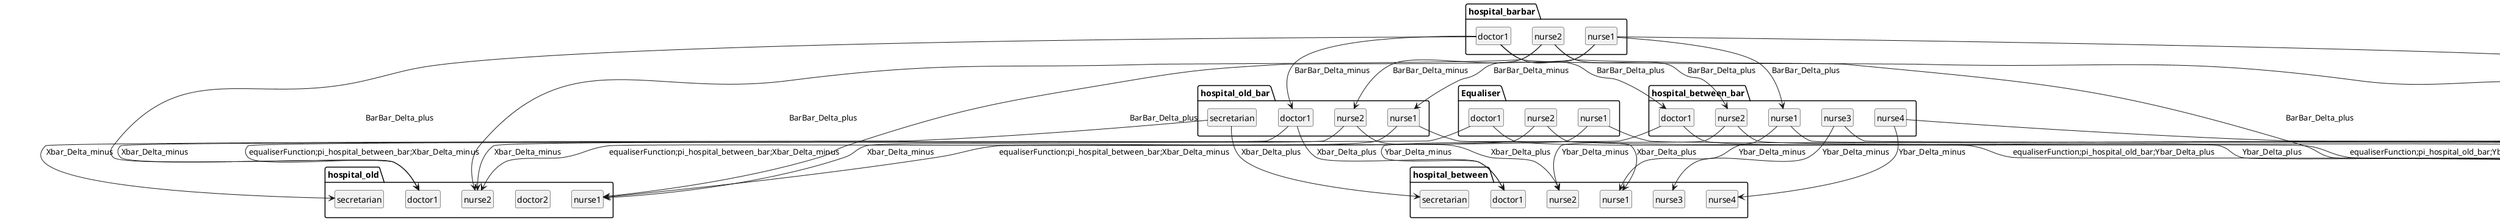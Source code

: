 @startuml
skinparam shadowing false
hide members
hide circle
class "hospital_old.doctor1"
class "hospital_old.doctor2"
class "hospital_old.nurse1"
class "hospital_old.nurse2"
class "hospital_old.secretarian"
class "hospital_between.doctor1"
class "hospital_between.nurse1"
class "hospital_between.nurse2"
class "hospital_between.nurse3"
class "hospital_between.nurse4"
class "hospital_between.secretarian"
class "hospital_end.doctor1"
class "hospital_end.nurse1"
class "hospital_end.nurse2"
class "hospital_end.nurse3"
class "hospital_end.nurse4"
class "hospital_end.nurse5"
class "hospital_old_bar.doctor1"
class "hospital_old_bar.nurse1"
class "hospital_old_bar.nurse2"
class "hospital_old_bar.secretarian"
class "hospital_between_bar.doctor1"
class "hospital_between_bar.nurse1"
class "hospital_between_bar.nurse2"
class "hospital_between_bar.nurse3"
class "hospital_between_bar.nurse4"
class "hospital_barbar.doctor1"
class "hospital_barbar.nurse1"
class "hospital_barbar.nurse2"

"hospital_barbar.doctor1" --> "hospital_old_bar.doctor1" : "BarBar_Delta_minus"
"hospital_barbar.nurse1" --> "hospital_old_bar.nurse1" : "BarBar_Delta_minus"
"hospital_barbar.nurse2" --> "hospital_old_bar.nurse2" : "BarBar_Delta_minus"
"hospital_barbar.doctor1" --> "hospital_between_bar.doctor1" : "BarBar_Delta_plus"
"hospital_barbar.nurse1" --> "hospital_between_bar.nurse1" : "BarBar_Delta_plus"
"hospital_barbar.nurse2" --> "hospital_between_bar.nurse2" : "BarBar_Delta_plus"
"hospital_old_bar.doctor1" --> "hospital_old.doctor1" : "Xbar_Delta_minus"
"hospital_old_bar.nurse1" --> "hospital_old.nurse1" : "Xbar_Delta_minus"
"hospital_old_bar.nurse2" --> "hospital_old.nurse2" : "Xbar_Delta_minus"
"hospital_old_bar.secretarian" --> "hospital_old.secretarian" : "Xbar_Delta_minus"
"hospital_old_bar.doctor1" --> "hospital_between.doctor1" : "Xbar_Delta_plus"
"hospital_old_bar.nurse1" --> "hospital_between.nurse1" : "Xbar_Delta_plus"
"hospital_old_bar.nurse2" --> "hospital_between.nurse2" : "Xbar_Delta_plus"
"hospital_old_bar.secretarian" --> "hospital_between.secretarian" : "Xbar_Delta_plus"
"hospital_between_bar.doctor1" --> "hospital_between.doctor1" : "Ybar_Delta_minus"
"hospital_between_bar.nurse1" --> "hospital_between.nurse1" : "Ybar_Delta_minus"
"hospital_between_bar.nurse2" --> "hospital_between.nurse2" : "Ybar_Delta_minus"
"hospital_between_bar.nurse3" --> "hospital_between.nurse3" : "Ybar_Delta_minus"
"hospital_between_bar.nurse4" --> "hospital_between.nurse4" : "Ybar_Delta_minus"
"hospital_between_bar.doctor1" --> "hospital_end.doctor1" : "Ybar_Delta_plus"
"hospital_between_bar.nurse1" --> "hospital_end.nurse1" : "Ybar_Delta_plus"
"hospital_between_bar.nurse2" --> "hospital_end.nurse2" : "Ybar_Delta_plus"
"hospital_between_bar.nurse3" --> "hospital_end.nurse3" : "Ybar_Delta_plus"
"hospital_between_bar.nurse4" --> "hospital_end.nurse4" : "Ybar_Delta_plus"
"hospital_barbar.doctor1" --> "hospital_old.doctor1" : "BarBar_Delta_plus"
"hospital_barbar.nurse1" --> "hospital_old.nurse1" : "BarBar_Delta_plus"
"hospital_barbar.nurse2" --> "hospital_old.nurse2" : "BarBar_Delta_plus"
"hospital_barbar.doctor1" --> "hospital_end.doctor1" : "BarBar_Delta_plus"
"hospital_barbar.nurse1" --> "hospital_end.nurse1" : "BarBar_Delta_plus"
"hospital_barbar.nurse2" --> "hospital_end.nurse2" : "BarBar_Delta_plus"
"Equaliser.doctor1" --> "hospital_old.doctor1" : "equaliserFunction;pi_hospital_between_bar;Xbar_Delta_minus"
"Equaliser.nurse1" --> "hospital_old.nurse1" : "equaliserFunction;pi_hospital_between_bar;Xbar_Delta_minus"
"Equaliser.nurse2" --> "hospital_old.nurse2" : "equaliserFunction;pi_hospital_between_bar;Xbar_Delta_minus"
"Equaliser.doctor1" --> "hospital_end.doctor1" : "equaliserFunction;pi_hospital_old_bar;Ybar_Delta_plus"
"Equaliser.nurse1" --> "hospital_end.nurse1" : "equaliserFunction;pi_hospital_old_bar;Ybar_Delta_plus"
"Equaliser.nurse2" --> "hospital_end.nurse2" : "equaliserFunction;pi_hospital_old_bar;Ybar_Delta_plus"
@enduml
